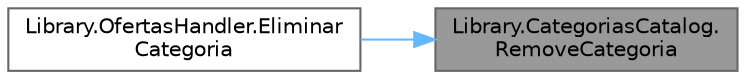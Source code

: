 digraph "Library.CategoriasCatalog.RemoveCategoria"
{
 // INTERACTIVE_SVG=YES
 // LATEX_PDF_SIZE
  bgcolor="transparent";
  edge [fontname=Helvetica,fontsize=10,labelfontname=Helvetica,labelfontsize=10];
  node [fontname=Helvetica,fontsize=10,shape=box,height=0.2,width=0.4];
  rankdir="RL";
  Node1 [label="Library.CategoriasCatalog.\lRemoveCategoria",height=0.2,width=0.4,color="gray40", fillcolor="grey60", style="filled", fontcolor="black",tooltip="Método para eliminar una categoría"];
  Node1 -> Node2 [dir="back",color="steelblue1",style="solid"];
  Node2 [label="Library.OfertasHandler.Eliminar\lCategoria",height=0.2,width=0.4,color="grey40", fillcolor="white", style="filled",URL="$classLibrary_1_1OfertasHandler.html#afefa462e1fe30165a2985f3ec5daa760",tooltip="Método para eliminar una categoría"];
}
